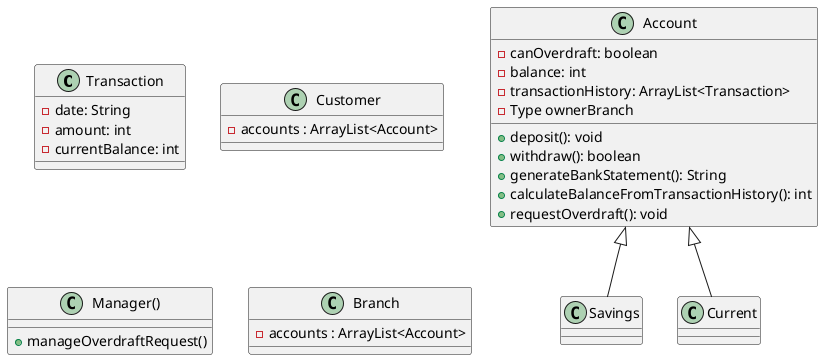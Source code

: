 @startuml

Class Transaction {
- date: String
- amount: int
- currentBalance: int
}

Class Customer {
- accounts : ArrayList<Account>
}

Class Account {
- canOverdraft: boolean
- balance: int
- transactionHistory: ArrayList<Transaction>
- Type ownerBranch
+ deposit(): void
+ withdraw(): boolean
+ generateBankStatement(): String
+ calculateBalanceFromTransactionHistory(): int
+ requestOverdraft(): void
}

Class Savings extends Account {
}

Class Current extends Account {
}

Class Manager(){
+ manageOverdraftRequest()
}

Class Branch {
- accounts : ArrayList<Account>
}
@enduml